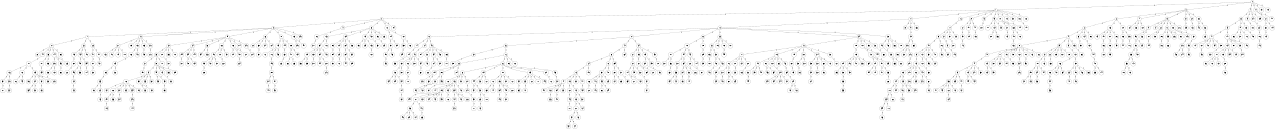 graph G {
size="8.5,11;"
ratio = "expand;"
fixedsize="true;"
overlap="scale;"
node[shape=circle,width=.12,hight=.12,fontsize=12]
edge[fontsize=12]

0[label=" 0" color=black, pos="2.2718036,2.6822698!"];
1[label=" 1" color=black, pos="2.5283564,2.6999197!"];
2[label=" 2" color=black, pos="1.6623918,0.87603356!"];
3[label=" 3" color=black, pos="0.74552029,1.5782897!"];
4[label=" 4" color=black, pos="2.6717406,1.7471236!"];
5[label=" 5" color=black, pos="0.3303845,0.39507479!"];
6[label=" 6" color=black, pos="2.1724962,1.934101!"];
7[label=" 7" color=black, pos="1.9674612,2.2741243!"];
8[label=" 8" color=black, pos="2.574435,0.033262902!"];
9[label=" 9" color=black, pos="0.87252326,2.4759931!"];
10[label=" 10" color=black, pos="1.3447744,1.7607948!"];
11[label=" 11" color=black, pos="1.2884072,2.5036139!"];
12[label=" 12" color=black, pos="2.0767795,0.33993192!"];
13[label=" 13" color=black, pos="1.3172838,0.30990258!"];
14[label=" 14" color=black, pos="0.13786131,1.4143412!"];
15[label=" 15" color=black, pos="2.291652,2.3445873!"];
16[label=" 16" color=black, pos="2.6448595,1.9688785!"];
17[label=" 17" color=black, pos="1.1110328,0.052297831!"];
18[label=" 18" color=black, pos="1.7968982,0.54610192!"];
19[label=" 19" color=black, pos="2.1521771,2.0454532!"];
20[label=" 20" color=black, pos="2.3004533,1.6361206!"];
21[label=" 21" color=black, pos="0.12039178,2.1075171!"];
22[label=" 22" color=black, pos="2.1900268,0.36357558!"];
23[label=" 23" color=black, pos="1.2103237,0.34776588!"];
24[label=" 24" color=black, pos="1.086013,0.37256596!"];
25[label=" 25" color=black, pos="0.76151595,0.65285304!"];
26[label=" 26" color=black, pos="0.23795638,0.64371955!"];
27[label=" 27" color=black, pos="1.2486708,2.6190901!"];
28[label=" 28" color=black, pos="2.0745578,2.1668612!"];
29[label=" 29" color=black, pos="1.201234,2.4532026!"];
30[label=" 30" color=black, pos="2.7962365,2.8729396!"];
31[label=" 31" color=black, pos="1.5249411,1.8617433!"];
32[label=" 32" color=black, pos="2.5373499,0.8079999!"];
33[label=" 33" color=black, pos="2.6591731,2.85728!"];
34[label=" 34" color=black, pos="1.6598079,0.28726293!"];
35[label=" 35" color=black, pos="0.19017222,1.4576028!"];
36[label=" 36" color=black, pos="1.1615637,2.4596795!"];
37[label=" 37" color=black, pos="2.8988424,2.7540585!"];
38[label=" 38" color=black, pos="2.7296604,2.701639!"];
39[label=" 39" color=black, pos="1.8477036,0.86555552!"];
40[label=" 40" color=black, pos="2.7976916,0.68391922!"];
41[label=" 41" color=black, pos="1.1344084,0.3539942!"];
42[label=" 42" color=black, pos="2.0421987,1.702695!"];
43[label=" 43" color=black, pos="2.5476101,1.4971009!"];
44[label=" 44" color=black, pos="0.78476186,1.0719716!"];
45[label=" 45" color=black, pos="0.86966263,1.3786831!"];
46[label=" 46" color=black, pos="0.45302816,1.8539245!"];
47[label=" 47" color=black, pos="2.6437044,2.6857851!"];
48[label=" 48" color=black, pos="0.39303539,2.8982608!"];
49[label=" 49" color=black, pos="2.9109035,2.32166!"];
50[label=" 50" color=black, pos="2.8935121,2.1854732!"];
51[label=" 51" color=black, pos="2.1846528,2.1502962!"];
52[label=" 52" color=black, pos="0.63935453,2.6530188!"];
53[label=" 53" color=black, pos="1.0482979,1.1083402!"];
54[label=" 54" color=black, pos="1.112024,0.80205775!"];
55[label=" 55" color=black, pos="2.6817446,2.1971245!"];
56[label=" 56" color=black, pos="1.8575472,1.6022237!"];
57[label=" 57" color=black, pos="2.3476403,2.721553!"];
58[label=" 58" color=black, pos="1.9482388,1.6822748!"];
59[label=" 59" color=black, pos="1.5896003,2.1023062!"];
60[label=" 60" color=black, pos="2.0548387,1.737972!"];
61[label=" 61" color=black, pos="2.7870269,2.6044626!"];
62[label=" 62" color=black, pos="0.80857675,1.6547793!"];
63[label=" 63" color=black, pos="0.89436328,2.5651013!"];
64[label=" 64" color=black, pos="0.94728917,0.52036127!"];
65[label=" 65" color=black, pos="1.0912089,2.536082!"];
66[label=" 66" color=black, pos="0.14894046,1.1723391!"];
67[label=" 67" color=black, pos="1.0509277,1.9674955!"];
68[label=" 68" color=black, pos="0.029970337,2.2089031!"];
69[label=" 69" color=black, pos="2.5517796,1.7160482!"];
70[label=" 70" color=black, pos="0.2198861,0.85067767!"];
71[label=" 71" color=black, pos="1.2227314,2.8661599!"];
72[label=" 72" color=black, pos="1.5831041,1.4649501!"];
73[label=" 73" color=black, pos="0.62843544,0.71376056!"];
74[label=" 74" color=black, pos="1.2193888,2.5159166!"];
75[label=" 75" color=black, pos="2.160745,2.3760829!"];
76[label=" 76" color=black, pos="0.18887956,1.0077126!"];
77[label=" 77" color=black, pos="2.3983517,0.10101546!"];
78[label=" 78" color=black, pos="0.094588349,0.73248717!"];
79[label=" 79" color=black, pos="0.36747214,0.48734031!"];
80[label=" 80" color=black, pos="1.9851682,0.62488918!"];
81[label=" 81" color=black, pos="0.95332243,0.39097954!"];
82[label=" 82" color=black, pos="1.2247494,0.44302771!"];
83[label=" 83" color=black, pos="1.3903083,2.5762098!"];
84[label=" 84" color=black, pos="2.4040966,0.31984695!"];
85[label=" 85" color=black, pos="2.3076832,1.4206861!"];
86[label=" 86" color=black, pos="0.37255554,2.7195913!"];
87[label=" 87" color=black, pos="1.7518203,0.6906039!"];
88[label=" 88" color=black, pos="0.15922201,0.35059219!"];
89[label=" 89" color=black, pos="0.65414282,0.28525566!"];
90[label=" 90" color=black, pos="1.6484679,2.2643867!"];
91[label=" 91" color=black, pos="0.54739402,2.6179639!"];
92[label=" 92" color=black, pos="2.4245189,1.753939!"];
93[label=" 93" color=black, pos="0.35867331,2.1344738!"];
94[label=" 94" color=black, pos="1.3277984,1.4712565!"];
95[label=" 95" color=black, pos="0.060996717,0.81660727!"];
96[label=" 96" color=black, pos="1.4773535,2.3327632!"];
97[label=" 97" color=black, pos="2.9087712,2.0103886!"];
98[label=" 98" color=black, pos="1.3463022,1.5960152!"];
99[label=" 99" color=black, pos="0.11537182,0.84518686!"];
100[label=" 100" color=black, pos="0.15179002,0.27209294!"];
101[label=" 101" color=black, pos="2.7737509,1.2416922!"];
102[label=" 102" color=black, pos="0.26063179,1.1811681!"];
103[label=" 103" color=black, pos="1.8748091,2.5418472!"];
104[label=" 104" color=black, pos="0.16497478,0.48365894!"];
105[label=" 105" color=black, pos="1.4926292,1.630985!"];
106[label=" 106" color=black, pos="1.7688228,1.7326276!"];
107[label=" 107" color=black, pos="2.4409793,2.4240854!"];
108[label=" 108" color=black, pos="2.1769403,0.10323268!"];
109[label=" 109" color=black, pos="0.10274506,1.0522406!"];
110[label=" 110" color=black, pos="2.0578735,2.6850053!"];
111[label=" 111" color=black, pos="0.23118397,2.2848453!"];
112[label=" 112" color=black, pos="0.10146297,1.4699047!"];
113[label=" 113" color=black, pos="0.26255174,2.4330236!"];
114[label=" 114" color=black, pos="1.3278899,0.91556922!"];
115[label=" 115" color=black, pos="1.7434657,1.3616386!"];
116[label=" 116" color=black, pos="0.035832985,2.8710972!"];
117[label=" 117" color=black, pos="2.8097961,2.5019549!"];
118[label=" 118" color=black, pos="1.1567464,0.80035234!"];
119[label=" 119" color=black, pos="2.4138128,2.7840891!"];
120[label=" 120" color=black, pos="1.8537018,2.109368!"];
121[label=" 121" color=black, pos="1.3548836,0.14762812!"];
122[label=" 122" color=black, pos="0.70804273,1.4516428!"];
123[label=" 123" color=black, pos="2.402852,0.37191434!"];
124[label=" 124" color=black, pos="0.27815269,0.57726299!"];
125[label=" 125" color=black, pos="1.1663493,2.9556185!"];
126[label=" 126" color=black, pos="0.2661781,1.7110261!"];
127[label=" 127" color=black, pos="1.8411685,0.19526668!"];
128[label=" 128" color=black, pos="0.74910915,1.8111238!"];
129[label=" 129" color=black, pos="1.8470262,2.7867663!"];
130[label=" 130" color=black, pos="2.0219493,0.0065772715!"];
131[label=" 131" color=black, pos="1.0516905,0.8634862!"];
132[label=" 132" color=black, pos="1.6215032,2.417792!"];
133[label=" 133" color=black, pos="1.5199671,2.1109482!"];
134[label=" 134" color=black, pos="2.1293814,1.4661361!"];
135[label=" 135" color=black, pos="2.3170897,1.6654202!"];
136[label=" 136" color=black, pos="0.96603737,2.1701916!"];
137[label=" 137" color=black, pos="2.435296,1.3681324!"];
138[label=" 138" color=black, pos="0.19536689,1.8820465!"];
139[label=" 139" color=black, pos="0.75320131,0.5769005!"];
140[label=" 140" color=black, pos="2.1862819,2.1625569!"];
141[label=" 141" color=black, pos="0.36810301,0.4923941!"];
142[label=" 142" color=black, pos="0.095479553,2.4680343!"];
143[label=" 143" color=black, pos="0.61993289,1.478768!"];
144[label=" 144" color=black, pos="0.60999842,0.39903379!"];
145[label=" 145" color=black, pos="0.60591744,2.5025396!"];
146[label=" 146" color=black, pos="1.1418759,2.0483417!"];
147[label=" 147" color=black, pos="1.1301188,2.2697817!"];
148[label=" 148" color=black, pos="1.6199347,0.022649682!"];
149[label=" 149" color=black, pos="2.7058438,2.4855221!"];
150[label=" 150" color=black, pos="1.4735739,0.21389257!"];
151[label=" 151" color=black, pos="2.0870108,0.67947709!"];
152[label=" 152" color=black, pos="1.3416202,1.7423036!"];
153[label=" 153" color=black, pos="0.84567711,0.74882198!"];
154[label=" 154" color=black, pos="1.6294293,1.8826302!"];
155[label=" 155" color=black, pos="2.4224058,2.0759489!"];
156[label=" 156" color=black, pos="1.5847505,0.030378209!"];
157[label=" 157" color=black, pos="2.6136424,0.091917677!"];
158[label=" 158" color=black, pos="2.4694566,1.1807232!"];
159[label=" 159" color=black, pos="1.9984709,1.2534766!"];
160[label=" 160" color=black, pos="1.9387112,2.2876287!"];
161[label=" 161" color=black, pos="0.24062337,1.7719413!"];
162[label=" 162" color=black, pos="1.8336143,2.6296009!"];
163[label=" 163" color=black, pos="1.8069835,0.29836071!"];
164[label=" 164" color=black, pos="2.8041484,2.6823283!"];
165[label=" 165" color=black, pos="1.8446392,1.5050072!"];
166[label=" 166" color=black, pos="2.0800563,1.8705633!"];
167[label=" 167" color=black, pos="0.54593061,2.4186182!"];
168[label=" 168" color=black, pos="0.11982001,2.26903!"];
169[label=" 169" color=black, pos="0.74269757,0.2304961!"];
170[label=" 170" color=black, pos="1.6955428,0.8323321!"];
171[label=" 171" color=black, pos="2.5656468,1.8942603!"];
172[label=" 172" color=black, pos="2.4594317,1.7875861!"];
173[label=" 173" color=black, pos="0.35083461,2.6181668!"];
174[label=" 174" color=black, pos="0.97832364,2.509418!"];
175[label=" 175" color=black, pos="0.61276989,0.0088960165!"];
176[label=" 176" color=black, pos="1.634283,0.093033287!"];
177[label=" 177" color=black, pos="1.3188973,0.95329249!"];
178[label=" 178" color=black, pos="0.18362639,0.51696643!"];
179[label=" 179" color=black, pos="2.9163174,0.11906851!"];
180[label=" 180" color=black, pos="0.9878153,0.67982004!"];
181[label=" 181" color=black, pos="2.1992479,2.7695408!"];
182[label=" 182" color=black, pos="2.7867169,0.70182582!"];
183[label=" 183" color=black, pos="0.20699485,2.1320767!"];
184[label=" 184" color=black, pos="1.9886479,0.21825843!"];
185[label=" 185" color=black, pos="1.5486393,2.3219854!"];
186[label=" 186" color=black, pos="2.9571755,2.4815389!"];
187[label=" 187" color=black, pos="1.2501785,2.249242!"];
188[label=" 188" color=black, pos="2.5072621,1.5766437!"];
189[label=" 189" color=black, pos="0.22704887,2.8840816!"];
190[label=" 190" color=black, pos="0.62514317,0.41325249!"];
191[label=" 191" color=black, pos="1.2966292,1.6734159!"];
192[label=" 192" color=black, pos="0.77043909,0.59282231!"];
193[label=" 193" color=black, pos="0.063225233,1.0513441!"];
194[label=" 194" color=black, pos="1.7537595,0.89389363!"];
195[label=" 195" color=black, pos="2.1334905,0.24193173!"];
196[label=" 196" color=black, pos="2.0721977,1.3472626!"];
197[label=" 197" color=black, pos="1.1647599,0.31301227!"];
198[label=" 198" color=black, pos="0.81725157,2.6220411!"];
199[label=" 199" color=black, pos="2.2715939,2.3991579!"];
200[label=" 200" color=black, pos="2.1871313,2.3611114!"];
201[label=" 201" color=black, pos="0.90678789,1.2707572!"];
202[label=" 202" color=black, pos="2.9453387,0.6644853!"];
203[label=" 203" color=black, pos="1.3077865,1.7195818!"];
204[label=" 204" color=black, pos="0.72499245,2.6792307!"];
205[label=" 205" color=black, pos="0.29818858,2.6796554!"];
206[label=" 206" color=black, pos="2.7185077,0.22932095!"];
207[label=" 207" color=black, pos="1.5971534,1.0321346!"];
208[label=" 208" color=black, pos="0.62045908,0.034641156!"];
209[label=" 209" color=black, pos="1.8057016,0.18779433!"];
210[label=" 210" color=black, pos="2.4700493,0.82986948!"];
211[label=" 211" color=black, pos="1.7586967,1.1578199!"];
212[label=" 212" color=black, pos="2.6162957,0.37344145!"];
213[label=" 213" color=black, pos="2.8292936,0.029924388!"];
214[label=" 214" color=black, pos="1.3547932,2.537903!"];
215[label=" 215" color=black, pos="0.8877242,0.73623129!"];
216[label=" 216" color=black, pos="2.9632837,2.0354302!"];
217[label=" 217" color=black, pos="1.0762708,2.5200257!"];
218[label=" 218" color=black, pos="1.0755042,0.32415585!"];
219[label=" 219" color=black, pos="0.8993464,1.31789!"];
220[label=" 220" color=black, pos="0.31902641,2.4301263!"];
221[label=" 221" color=black, pos="0.74442827,1.6961214!"];
222[label=" 222" color=black, pos="0.71929603,0.051168151!"];
223[label=" 223" color=black, pos="2.8040621,1.1152035!"];
224[label=" 224" color=black, pos="2.5582719,0.53633117!"];
225[label=" 225" color=black, pos="2.3738583,2.1808628!"];
226[label=" 226" color=black, pos="1.406252,0.28356342!"];
227[label=" 227" color=black, pos="2.9869945,0.82124045!"];
228[label=" 228" color=black, pos="0.29278488,0.4543409!"];
229[label=" 229" color=black, pos="0.71141745,0.13643466!"];
230[label=" 230" color=black, pos="2.3844867,1.0377337!"];
231[label=" 231" color=black, pos="2.9750023,1.9558946!"];
232[label=" 232" color=black, pos="2.303571,0.16781688!"];
233[label=" 233" color=black, pos="1.5485826,2.1267918!"];
234[label=" 234" color=black, pos="1.8536984,2.2604329!"];
235[label=" 235" color=black, pos="1.0118087,2.1467137!"];
236[label=" 236" color=black, pos="2.3330401,2.3418067!"];
237[label=" 237" color=black, pos="1.7515169,1.4751711!"];
238[label=" 238" color=black, pos="1.6658442,0.32455239!"];
239[label=" 239" color=black, pos="1.665842,0.17412055!"];
240[label=" 240" color=black, pos="2.7726727,0.64684224!"];
241[label=" 241" color=black, pos="1.6906171,1.2760899!"];
242[label=" 242" color=black, pos="2.1839893,2.3850084!"];
243[label=" 243" color=black, pos="1.6181962,1.5003916!"];
244[label=" 244" color=black, pos="0.13277669,1.9956939!"];
245[label=" 245" color=black, pos="1.3204396,0.020297208!"];
246[label=" 246" color=black, pos="1.9837698,2.6271302!"];
247[label=" 247" color=black, pos="0.62529657,0.61902473!"];
248[label=" 248" color=black, pos="2.1431882,1.7192246!"];
249[label=" 249" color=black, pos="2.039501,2.3781208!"];
250[label=" 250" color=black, pos="1.5318373,0.41928838!"];
251[label=" 251" color=black, pos="2.2948513,2.1012699!"];
252[label=" 252" color=black, pos="0.7618782,1.3119215!"];
253[label=" 253" color=black, pos="2.5678288,0.06860158!"];
254[label=" 254" color=black, pos="0.67706835,0.2012104!"];
255[label=" 255" color=black, pos="0.49698249,2.7003342!"];
256[label=" 256" color=black, pos="0.086102104,1.4739759!"];
257[label=" 257" color=black, pos="2.4148733,2.3490935!"];
258[label=" 258" color=black, pos="1.6152259,2.0967441!"];
259[label=" 259" color=black, pos="2.6880618,0.33770514!"];
260[label=" 260" color=black, pos="1.2949777,1.5322579!"];
261[label=" 261" color=black, pos="0.98184543,2.4144052!"];
262[label=" 262" color=black, pos="2.2965912,2.9612787!"];
263[label=" 263" color=black, pos="1.4358507,0.43374433!"];
264[label=" 264" color=black, pos="2.0811717,2.647556!"];
265[label=" 265" color=black, pos="2.759817,2.4427555!"];
266[label=" 266" color=black, pos="2.7650314,1.2851201!"];
267[label=" 267" color=black, pos="2.7375135,2.9030333!"];
268[label=" 268" color=black, pos="0.27245196,0.89529785!"];
269[label=" 269" color=black, pos="1.0361506,2.9132112!"];
270[label=" 270" color=black, pos="2.9253187,2.1263155!"];
271[label=" 271" color=black, pos="0.53610277,1.8831223!"];
272[label=" 272" color=black, pos="2.4677801,0.11331942!"];
273[label=" 273" color=black, pos="1.5273278,0.60264002!"];
274[label=" 274" color=black, pos="0.095574522,0.74545246!"];
275[label=" 275" color=black, pos="1.5105854,2.8655793!"];
276[label=" 276" color=black, pos="1.0837769,1.0373348!"];
277[label=" 277" color=black, pos="2.0705802,0.45266935!"];
278[label=" 278" color=black, pos="0.82503585,2.3570683!"];
279[label=" 279" color=black, pos="1.1390446,1.9784131!"];
280[label=" 280" color=black, pos="1.7708688,1.8344218!"];
281[label=" 281" color=black, pos="0.64780743,1.5905558!"];
282[label=" 282" color=black, pos="1.324822,1.57647!"];
283[label=" 283" color=black, pos="0.98449399,2.6184448!"];
284[label=" 284" color=black, pos="1.2029265,2.1881985!"];
285[label=" 285" color=black, pos="1.6063256,2.2694055!"];
286[label=" 286" color=black, pos="1.2198527,1.7925!"];
287[label=" 287" color=black, pos="0.86666434,1.965722!"];
288[label=" 288" color=black, pos="2.8626456,2.9357297!"];
289[label=" 289" color=black, pos="2.2372056,1.253835!"];
290[label=" 290" color=black, pos="1.8622936,0.39743498!"];
291[label=" 291" color=black, pos="0.27235429,2.9150586!"];
292[label=" 292" color=black, pos="1.6716594,1.7487874!"];
293[label=" 293" color=black, pos="1.7441249,1.7093464!"];
294[label=" 294" color=black, pos="0.64466675,0.32287489!"];
295[label=" 295" color=black, pos="1.2727595,1.1488642!"];
296[label=" 296" color=black, pos="2.0887407,2.6458582!"];
297[label=" 297" color=black, pos="1.6108793,2.8879739!"];
298[label=" 298" color=black, pos="2.7299982,2.3199606!"];
299[label=" 299" color=black, pos="1.3012886,2.4776332!"];
300[label=" 300" color=black, pos="1.3382763,2.250933!"];
301[label=" 301" color=black, pos="2.2446135,2.0463787!"];
302[label=" 302" color=black, pos="2.4621258,1.4006114!"];
303[label=" 303" color=black, pos="2.6578505,1.8702904!"];
304[label=" 304" color=black, pos="0.63406952,1.0725375!"];
305[label=" 305" color=black, pos="2.4158417,2.7181218!"];
306[label=" 306" color=black, pos="2.2459203,2.1481923!"];
307[label=" 307" color=black, pos="2.2731016,2.520157!"];
308[label=" 308" color=black, pos="1.8522461,1.6937791!"];
309[label=" 309" color=black, pos="2.7313693,2.98614!"];
310[label=" 310" color=black, pos="1.1094115,2.9283803!"];
311[label=" 311" color=black, pos="1.936227,0.51385324!"];
312[label=" 312" color=black, pos="0.31481934,2.8152453!"];
313[label=" 313" color=black, pos="2.5469022,0.87650097!"];
314[label=" 314" color=black, pos="0.57144962,1.3400314!"];
315[label=" 315" color=black, pos="0.65051882,2.4559292!"];
316[label=" 316" color=black, pos="0.63127833,1.5996246!"];
317[label=" 317" color=black, pos="2.8898661,2.5561427!"];
318[label=" 318" color=black, pos="1.972516,2.7665395!"];
319[label=" 319" color=black, pos="0.28319379,0.47903946!"];
320[label=" 320" color=black, pos="2.8667835,2.3286742!"];
321[label=" 321" color=black, pos="0.82765198,1.2065083!"];
322[label=" 322" color=black, pos="0.22986847,0.24365286!"];
323[label=" 323" color=black, pos="2.4067281,1.3831522!"];
324[label=" 324" color=black, pos="1.8492903,0.40065408!"];
325[label=" 325" color=black, pos="2.5685414,2.7384338!"];
326[label=" 326" color=black, pos="2.4413198,2.4498004!"];
327[label=" 327" color=black, pos="2.7853661,0.32252673!"];
328[label=" 328" color=black, pos="1.2231246,2.0658354!"];
329[label=" 329" color=black, pos="0.85637611,2.4498782!"];
330[label=" 330" color=black, pos="0.81888342,0.96663187!"];
331[label=" 331" color=black, pos="1.3931131,1.263618!"];
332[label=" 332" color=black, pos="1.332561,1.9815597!"];
333[label=" 333" color=black, pos="0.62106884,2.4421598!"];
334[label=" 334" color=black, pos="1.2249668,0.78690225!"];
335[label=" 335" color=black, pos="0.82080001,2.6624826!"];
336[label=" 336" color=black, pos="1.7606299,0.094701246!"];
337[label=" 337" color=black, pos="1.0006617,1.7032506!"];
338[label=" 338" color=black, pos="0.23811052,0.045156687!"];
339[label=" 339" color=black, pos="1.0196666,0.87362696!"];
340[label=" 340" color=black, pos="1.9730467,0.25332997!"];
341[label=" 341" color=black, pos="2.5751801,0.65650423!"];
342[label=" 342" color=black, pos="1.58745,1.8104799!"];
343[label=" 343" color=black, pos="2.5528355,0.45217464!"];
344[label=" 344" color=black, pos="2.2012805,2.9304714!"];
345[label=" 345" color=black, pos="1.0914553,2.0214874!"];
346[label=" 346" color=black, pos="0.30360452,2.9607895!"];
347[label=" 347" color=black, pos="2.3754188,0.67549867!"];
348[label=" 348" color=black, pos="0.68960305,1.9425811!"];
349[label=" 349" color=black, pos="0.62431843,2.0649301!"];
350[label=" 350" color=black, pos="0.042491801,1.6200184!"];
351[label=" 351" color=black, pos="0.34837253,2.9087927!"];
352[label=" 352" color=black, pos="0.61906894,1.7515953!"];
353[label=" 353" color=black, pos="2.4729861,1.0400901!"];
354[label=" 354" color=black, pos="2.8397268,0.099861737!"];
355[label=" 355" color=black, pos="2.835296,0.56361103!"];
356[label=" 356" color=black, pos="1.704189,1.7896822!"];
357[label=" 357" color=black, pos="1.1052774,1.5402759!"];
358[label=" 358" color=black, pos="2.7300224,0.7430965!"];
359[label=" 359" color=black, pos="2.2324874,2.628048!"];
360[label=" 360" color=black, pos="2.4911532,2.5620806!"];
361[label=" 361" color=black, pos="0.15272598,0.74072996!"];
362[label=" 362" color=black, pos="0.60305032,1.2075983!"];
363[label=" 363" color=black, pos="1.6159521,1.9632454!"];
364[label=" 364" color=black, pos="0.27740143,2.6486486!"];
365[label=" 365" color=black, pos="1.6075401,2.5304481!"];
366[label=" 366" color=black, pos="1.3492188,0.4159574!"];
367[label=" 367" color=black, pos="1.9254338,1.4332625!"];
368[label=" 368" color=black, pos="1.4236487,0.38072631!"];
369[label=" 369" color=black, pos="0.59751379,2.5688274!"];
370[label=" 370" color=black, pos="2.962048,2.6389105!"];
371[label=" 371" color=black, pos="2.547635,1.8981412!"];
372[label=" 372" color=black, pos="1.3550836,0.20771531!"];
373[label=" 373" color=black, pos="2.7357143,1.3001861!"];
374[label=" 374" color=black, pos="1.011708,1.6666393!"];
375[label=" 375" color=black, pos="2.7601489,0.35372874!"];
376[label=" 376" color=black, pos="1.0952449,1.7601722!"];
377[label=" 377" color=black, pos="0.85591131,0.89332279!"];
378[label=" 378" color=black, pos="2.1054254,2.3959593!"];
379[label=" 379" color=black, pos="0.13438914,0.47809684!"];
380[label=" 380" color=black, pos="0.84089036,2.4520963!"];
381[label=" 381" color=black, pos="0.42397557,1.6615378!"];
382[label=" 382" color=black, pos="2.4684259,2.3728253!"];
383[label=" 383" color=black, pos="0.428079,2.4123723!"];
384[label=" 384" color=black, pos="1.4610091,2.2160826!"];
385[label=" 385" color=black, pos="0.50154418,0.1348797!"];
386[label=" 386" color=black, pos="1.6416386,1.2600299!"];
387[label=" 387" color=black, pos="2.8249396,1.2655005!"];
388[label=" 388" color=black, pos="2.4239389,1.2424346!"];
389[label=" 389" color=black, pos="1.4698791,2.2835981!"];
390[label=" 390" color=black, pos="1.2321496,2.1668797!"];
391[label=" 391" color=black, pos="1.3829775,2.1835525!"];
392[label=" 392" color=black, pos="1.7517965,0.16090703!"];
393[label=" 393" color=black, pos="0.50904046,1.8603103!"];
394[label=" 394" color=black, pos="1.8266258,1.9267068!"];
395[label=" 395" color=black, pos="0.85846698,0.31739527!"];
396[label=" 396" color=black, pos="1.9098041,0.13032043!"];
397[label=" 397" color=black, pos="0.46380235,1.3179882!"];
398[label=" 398" color=black, pos="2.0703419,0.3561806!"];
399[label=" 399" color=black, pos="0.064119898,2.297306!"];
400[label=" 400" color=black, pos="0.93936821,0.069257123!"];
401[label=" 401" color=black, pos="0.75399976,2.5990878!"];
402[label=" 402" color=black, pos="2.0499076,0.23219087!"];
403[label=" 403" color=black, pos="1.7180019,0.19078047!"];
404[label=" 404" color=black, pos="1.109416,0.0074891248!"];
405[label=" 405" color=black, pos="2.7350194,1.2691704!"];
406[label=" 406" color=black, pos="0.8103452,0.25868073!"];
407[label=" 407" color=black, pos="0.16508408,1.6903815!"];
408[label=" 408" color=black, pos="0.014199744,1.552861!"];
409[label=" 409" color=black, pos="1.689206,1.348825!"];
410[label=" 410" color=black, pos="0.67774331,1.6474881!"];
411[label=" 411" color=black, pos="1.130602,0.023551126!"];
412[label=" 412" color=black, pos="0.15936952,1.8132365!"];
413[label=" 413" color=black, pos="1.3565176,2.6997503!"];
414[label=" 414" color=black, pos="0.70775777,0.041327852!"];
415[label=" 415" color=black, pos="1.5144177,2.9772941!"];
416[label=" 416" color=black, pos="2.491348,2.2968169!"];
417[label=" 417" color=black, pos="0.68210382,2.9196676!"];
418[label=" 418" color=black, pos="0.22665786,0.75559231!"];
419[label=" 419" color=black, pos="2.4054244,2.597278!"];
420[label=" 420" color=black, pos="2.8101837,0.45918283!"];
421[label=" 421" color=black, pos="1.4929212,2.333564!"];
422[label=" 422" color=black, pos="2.1173641,1.0735208!"];
423[label=" 423" color=black, pos="1.1066012,1.1603992!"];
424[label=" 424" color=black, pos="0.58097009,1.7785033!"];
425[label=" 425" color=black, pos="1.1028581,2.622921!"];
426[label=" 426" color=black, pos="1.2653266,2.6867759!"];
427[label=" 427" color=black, pos="1.1576568,1.2355449!"];
428[label=" 428" color=black, pos="1.6945683,1.1345417!"];
429[label=" 429" color=black, pos="1.8536609,2.3881685!"];
430[label=" 430" color=black, pos="1.8429976,2.6028067!"];
431[label=" 431" color=black, pos="2.5125043,0.54754801!"];
432[label=" 432" color=black, pos="2.2204221,1.3565483!"];
433[label=" 433" color=black, pos="2.0242222,0.65279624!"];
434[label=" 434" color=black, pos="1.3579827,0.96029983!"];
435[label=" 435" color=black, pos="0.62362598,0.48347989!"];
436[label=" 436" color=black, pos="1.8905725,2.5056837!"];
437[label=" 437" color=black, pos="1.0861273,1.7152583!"];
438[label=" 438" color=black, pos="1.3555415,0.87872363!"];
439[label=" 439" color=black, pos="0.081270946,2.9615202!"];
440[label=" 440" color=black, pos="1.7523229,0.62497329!"];
441[label=" 441" color=black, pos="2.2975378,0.066093861!"];
442[label=" 442" color=black, pos="2.6173417,0.1711599!"];
443[label=" 443" color=black, pos="1.2222384,1.5591619!"];
444[label=" 444" color=black, pos="2.2726614,1.8570443!"];
445[label=" 445" color=black, pos="0.95869777,2.2879136!"];
446[label=" 446" color=black, pos="2.8903677,0.18228507!"];
447[label=" 447" color=black, pos="0.59290882,2.2733317!"];
448[label=" 448" color=black, pos="0.46187374,2.1217768!"];
449[label=" 449" color=black, pos="2.1760745,0.41493202!"];
450[label=" 450" color=black, pos="0.21426434,0.034383763!"];
451[label=" 451" color=black, pos="1.2407317,0.54931375!"];
452[label=" 452" color=black, pos="0.65839122,2.8721818!"];
453[label=" 453" color=black, pos="0.97866073,0.93132825!"];
454[label=" 454" color=black, pos="0.32673253,2.840667!"];
455[label=" 455" color=black, pos="2.2574186,1.2648731!"];
456[label=" 456" color=black, pos="0.012303589,1.4787039!"];
457[label=" 457" color=black, pos="0.57452053,0.98179419!"];
458[label=" 458" color=black, pos="1.4797278,0.22528766!"];
459[label=" 459" color=black, pos="0.60972359,1.2338526!"];
460[label=" 460" color=black, pos="2.1809595,2.8852038!"];
461[label=" 461" color=black, pos="2.2661298,2.0286486!"];
462[label=" 462" color=black, pos="1.9301454,1.5125037!"];
463[label=" 463" color=black, pos="0.98331424,1.9068562!"];
464[label=" 464" color=black, pos="0.16402663,1.1839959!"];
465[label=" 465" color=black, pos="2.279196,2.527332!"];
466[label=" 466" color=black, pos="1.181968,0.47938335!"];
467[label=" 467" color=black, pos="2.5272211,0.059806427!"];
468[label=" 468" color=black, pos="2.8192704,2.8678008!"];
469[label=" 469" color=black, pos="0.76154225,0.67826251!"];
470[label=" 470" color=black, pos="2.765765,1.8792515!"];
471[label=" 471" color=black, pos="0.96814293,2.744697!"];
472[label=" 472" color=black, pos="0.1716679,2.8707167!"];
473[label=" 473" color=black, pos="0.094483014,1.2097877!"];
474[label=" 474" color=black, pos="2.1506684,1.0681427!"];
475[label=" 475" color=black, pos="1.4024071,2.3860701!"];
476[label=" 476" color=black, pos="0.072959313,0.30707766!"];
477[label=" 477" color=black, pos="0.1503203,0.52618917!"];
478[label=" 478" color=black, pos="2.1761063,1.6651645!"];
479[label=" 479" color=black, pos="0.19154849,1.2764188!"];
480[label=" 480" color=black, pos="1.3385545,2.8140803!"];
481[label=" 481" color=black, pos="0.54518431,1.7094885!"];
482[label=" 482" color=black, pos="2.7130391,0.3737423!"];
483[label=" 483" color=black, pos="0.90558032,1.3371237!"];
484[label=" 484" color=black, pos="1.0136833,2.8130412!"];
485[label=" 485" color=black, pos="2.6295415,0.080088895!"];
486[label=" 486" color=black, pos="0.74467107,1.9498971!"];
487[label=" 487" color=black, pos="2.1551149,0.29943596!"];
488[label=" 488" color=black, pos="1.3734515,1.9267069!"];
489[label=" 489" color=black, pos="0.13738432,1.6144886!"];
490[label=" 490" color=black, pos="1.4138267,1.9658697!"];
491[label=" 491" color=black, pos="2.7480433,0.29794664!"];
492[label=" 492" color=black, pos="0.94719465,1.9257302!"];
493[label=" 493" color=black, pos="0.4502182,2.382384!"];
494[label=" 494" color=black, pos="1.7510725,2.1311088!"];
495[label=" 495" color=black, pos="2.5585971,0.39985688!"];
496[label=" 496" color=black, pos="0.54406108,2.8506844!"];
497[label=" 497" color=black, pos="1.9627593,1.5318689!"];
498[label=" 498" color=black, pos="1.4534039,0.69599297!"];
499[label=" 499" color=black, pos="2.8007318,2.9631738!"];
500[label=" 500" color=black, pos="0.10492744,0.32466263!"];
501[label=" 501" color=black, pos="1.8947231,2.7500349!"];
502[label=" 502" color=black, pos="2.0393277,1.5519831!"];
503[label=" 503" color=black, pos="2.3116886,0.52997339!"];
504[label=" 504" color=black, pos="1.2784037,1.537195!"];
505[label=" 505" color=black, pos="0.84583079,1.617749!"];
506[label=" 506" color=black, pos="2.5668024,0.50068181!"];
507[label=" 507" color=black, pos="0.30768157,0.11546073!"];
508[label=" 508" color=black, pos="2.3527595,0.96775465!"];
509[label=" 509" color=black, pos="1.14717,0.89327823!"];
510[label=" 510" color=black, pos="0.59893331,1.7844225!"];
511[label=" 511" color=black, pos="2.3971012,1.7663715!"];
512[label=" 512" color=black, pos="1.6950537,1.916668!"];
513[label=" 513" color=black, pos="0.37263043,0.84011918!"];
514[label=" 514" color=black, pos="1.8481589,0.30696709!"];
515[label=" 515" color=black, pos="2.8046566,1.5684495!"];
516[label=" 516" color=black, pos="2.8625512,1.4048987!"];
517[label=" 517" color=black, pos="2.2539937,0.19621888!"];
518[label=" 518" color=black, pos="0.74343822,2.7635489!"];
519[label=" 519" color=black, pos="2.2950373,1.8160444!"];
520[label=" 520" color=black, pos="1.8334869,1.5309756!"];
521[label=" 521" color=black, pos="0.2671293,1.1455501!"];
522[label=" 522" color=black, pos="1.7118957,1.2711287!"];
523[label=" 523" color=black, pos="2.874945,2.6739684!"];
524[label=" 524" color=black, pos="1.3757823,0.74721738!"];
525[label=" 525" color=black, pos="2.3770441,2.482703!"];
526[label=" 526" color=black, pos="1.9240777,2.2610217!"];
527[label=" 527" color=black, pos="2.7761722,0.20920608!"];
528[label=" 528" color=black, pos="1.8097785,2.8157764!"];
529[label=" 529" color=black, pos="0.11127643,0.19219595!"];
530[label=" 530" color=black, pos="1.4138437,0.33972447!"];
531[label=" 531" color=black, pos="2.3029028,0.026285008!"];
532[label=" 532" color=black, pos="2.09256,2.3084611!"];
533[label=" 533" color=black, pos="0.71693865,1.5900863!"];
534[label=" 534" color=black, pos="2.0374159,1.8601313!"];
535[label=" 535" color=black, pos="2.9281741,0.42324709!"];
536[label=" 536" color=black, pos="1.8095191,2.8148603!"];
537[label=" 537" color=black, pos="0.20034995,2.7439677!"];
538[label=" 538" color=black, pos="1.4703809,0.90298246!"];
539[label=" 539" color=black, pos="0.097385009,1.4519688!"];
540[label=" 540" color=black, pos="1.7027699,1.659549!"];
541[label=" 541" color=black, pos="2.5515939,2.0607248!"];
542[label=" 542" color=black, pos="0.10074339,2.4025978!"];
543[label=" 543" color=black, pos="0.99019357,0.76687012!"];
544[label=" 544" color=black, pos="0.064868321,2.7205081!"];
545[label=" 545" color=black, pos="1.5887868,0.87941195!"];
546[label=" 546" color=black, pos="1.548168,0.83245142!"];
547[label=" 547" color=black, pos="1.7116619,1.835498!"];
548[label=" 548" color=black, pos="0.044850089,2.8341403!"];
549[label=" 549" color=black, pos="2.7446823,2.1854537!"];
550[label=" 550" color=black, pos="1.8157212,0.87434324!"];
551[label=" 551" color=black, pos="1.4138964,2.6056275!"];
552[label=" 552" color=black, pos="2.2229438,0.74398299!"];
553[label=" 553" color=black, pos="0.79061143,1.8708983!"];
554[label=" 554" color=black, pos="2.4057893,1.9843324!"];
555[label=" 555" color=black, pos="1.9877699,1.531883!"];
556[label=" 556" color=black, pos="0.31487731,2.629064!"];
557[label=" 557" color=black, pos="1.2608883,2.9049854!"];
558[label=" 558" color=black, pos="0.40256928,0.88252438!"];
559[label=" 559" color=black, pos="2.420542,2.2952304!"];
560[label=" 560" color=black, pos="0.81428746,0.4552164!"];
561[label=" 561" color=black, pos="2.6626083,2.9436783!"];
562[label=" 562" color=black, pos="1.0294644,1.1858489!"];
563[label=" 563" color=black, pos="2.747841,0.049854397!"];
564[label=" 564" color=black, pos="0.083755106,1.1222779!"];
565[label=" 565" color=black, pos="2.4934362,0.42125297!"];
566[label=" 566" color=black, pos="0.80659188,1.7124711!"];
567[label=" 567" color=black, pos="0.7919292,2.8706197!"];
568[label=" 568" color=black, pos="2.0469149,2.2111155!"];
569[label=" 569" color=black, pos="0.65195076,0.77792093!"];
570[label=" 570" color=black, pos="1.0828045,0.69864955!"];
571[label=" 571" color=black, pos="1.6815017,2.8933638!"];
572[label=" 572" color=black, pos="2.4274224,2.1099002!"];
573[label=" 573" color=black, pos="1.042905,1.816864!"];
574[label=" 574" color=black, pos="2.8349306,2.0766307!"];
575[label=" 575" color=black, pos="1.5370366,1.2330764!"];
576[label=" 576" color=black, pos="2.2730864,2.2934748!"];
577[label=" 577" color=black, pos="0.5989858,0.60645235!"];
578[label=" 578" color=black, pos="0.035165563,0.51243575!"];
579[label=" 579" color=black, pos="0.053605849,1.4819241!"];
580[label=" 580" color=black, pos="1.4214412,1.4018867!"];
581[label=" 581" color=black, pos="2.1229776,2.313843!"];
582[label=" 582" color=black, pos="1.7480858,0.5847679!"];
583[label=" 583" color=black, pos="1.337724,1.869074!"];
584[label=" 584" color=black, pos="0.2620363,1.5358476!"];
585[label=" 585" color=black, pos="2.2339445,2.5428124!"];
586[label=" 586" color=black, pos="2.4474019,1.9857773!"];
587[label=" 587" color=black, pos="1.4610476,2.9820359!"];
588[label=" 588" color=black, pos="2.0595258,1.3468349!"];
589[label=" 589" color=black, pos="1.6026734,2.1404115!"];
590[label=" 590" color=black, pos="0.051151595,0.63588158!"];
591[label=" 591" color=black, pos="1.5430237,0.99968606!"];
592[label=" 592" color=black, pos="0.6675043,1.6660821!"];
593[label=" 593" color=black, pos="0.67783363,0.17055883!"];
594[label=" 594" color=black, pos="1.2641426,2.6262432!"];
595[label=" 595" color=black, pos="0.6240376,0.60767906!"];
596[label=" 596" color=black, pos="0.99220178,2.8660667!"];
597[label=" 597" color=black, pos="0.61519191,0.9456343!"];
598[label=" 598" color=black, pos="1.7316576,0.055219131!"];
599[label=" 599" color=black, pos="1.0864714,1.0797414!"];
600[label=" 600" color=black, pos="1.5904389,2.6554245!"];
601[label=" 601" color=black, pos="1.954718,2.393508!"];
602[label=" 602" color=black, pos="0.9823195,0.94405088!"];
603[label=" 603" color=black, pos="1.6280303,0.28992048!"];
604[label=" 604" color=black, pos="0.50624393,0.2151072!"];
605[label=" 605" color=black, pos="0.16246545,0.78777935!"];
606[label=" 606" color=black, pos="1.7422574,2.1688044!"];
607[label=" 607" color=black, pos="0.89790367,2.5827045!"];
608[label=" 608" color=black, pos="0.99436926,1.756615!"];
609[label=" 609" color=black, pos="2.0641124,1.1679479!"];
610[label=" 610" color=black, pos="1.1698742,2.652789!"];
611[label=" 611" color=black, pos="0.66372867,0.41813651!"];
612[label=" 612" color=black, pos="2.0986967,2.2914084!"];
613[label=" 613" color=black, pos="1.7939852,2.1552852!"];
614[label=" 614" color=black, pos="2.9221863,0.36497139!"];
615[label=" 615" color=black, pos="2.5726354,1.3084325!"];
616[label=" 616" color=black, pos="0.18580495,0.51609189!"];
617[label=" 617" color=black, pos="0.21517048,2.2963492!"];
618[label=" 618" color=black, pos="0.79603848,2.1829491!"];
619[label=" 619" color=black, pos="0.89184758,2.6297398!"];
620[label=" 620" color=black, pos="0.23432929,1.2517063!"];
621[label=" 621" color=black, pos="0.00033601094,0.56455709!"];
622[label=" 622" color=black, pos="0.73108111,2.7426122!"];
623[label=" 623" color=black, pos="0.8772044,2.8707211!"];
624[label=" 624" color=black, pos="2.1160922,2.3129267!"];
625[label=" 625" color=black, pos="1.0708528,2.7163073!"];
626[label=" 626" color=black, pos="1.558414,1.3266584!"];
627[label=" 627" color=black, pos="2.500342,0.44080582!"];
628[label=" 628" color=black, pos="1.8775464,1.7629858!"];
629[label=" 629" color=black, pos="2.0995037,1.8004047!"];
630[label=" 630" color=black, pos="1.2570714,2.1343013!"];
631[label=" 631" color=black, pos="2.5940617,1.1972851!"];
632[label=" 632" color=black, pos="1.3918354,2.0414166!"];
633[label=" 633" color=black, pos="0.11948766,2.3295794!"];
634[label=" 634" color=black, pos="2.6569803,0.12816326!"];
635[label=" 635" color=black, pos="2.612636,1.8919936!"];
636[label=" 636" color=black, pos="2.2614812,0.3680648!"];
637[label=" 637" color=black, pos="0.98252222,0.19156966!"];
638[label=" 638" color=black, pos="0.71148642,1.3738693!"];
639[label=" 639" color=black, pos="1.3308933,2.015702!"];
640[label=" 640" color=black, pos="0.081366228,0.18541695!"];
641[label=" 641" color=black, pos="2.8148425,1.8787556!"];
642[label=" 642" color=black, pos="1.1712343,1.6291452!"];
643[label=" 643" color=black, pos="2.5758879,2.2740527!"];
644[label=" 644" color=black, pos="1.1761181,1.198354!"];
645[label=" 645" color=black, pos="0.81058697,2.3982339!"];
646[label=" 646" color=black, pos="2.7157946,2.8276215!"];
647[label=" 647" color=black, pos="1.3432577,2.7694167!"];
648[label=" 648" color=black, pos="0.90044202,0.62547777!"];
649[label=" 649" color=black, pos="0.46983006,2.1871074!"];
650[label=" 650" color=black, pos="0.51115214,0.42493461!"];
651[label=" 651" color=black, pos="0.33739127,2.9244092!"];
652[label=" 652" color=black, pos="2.3411048,2.6721497!"];
653[label=" 653" color=black, pos="0.51268689,1.6737652!"];
654[label=" 654" color=black, pos="0.84248678,2.2751695!"];
655[label=" 655" color=black, pos="2.3447101,2.6103683!"];
656[label=" 656" color=black, pos="1.9994198,1.9604366!"];
657[label=" 657" color=black, pos="2.7400794,1.1103142!"];
658[label=" 658" color=black, pos="1.9637965,0.33827159!"];
659[label=" 659" color=black, pos="2.2342361,1.8146972!"];
660[label=" 660" color=black, pos="0.38544397,1.7270327!"];
661[label=" 661" color=black, pos="0.55723043,1.1266124!"];
662[label=" 662" color=black, pos="1.9021845,1.5854616!"];
663[label=" 663" color=black, pos="2.446368,1.4920467!"];
664[label=" 664" color=black, pos="0.43167603,0.91503769!"];
665[label=" 665" color=black, pos="0.60002732,2.422987!"];
666[label=" 666" color=black, pos="0.56060072,0.86501168!"];
667[label=" 667" color=black, pos="2.0239393,2.3701778!"];
668[label=" 668" color=black, pos="1.1665557,1.3075142!"];
669[label=" 669" color=black, pos="1.4980083,0.12350335!"];
670[label=" 670" color=black, pos="1.8359083,1.6470874!"];
671[label=" 671" color=black, pos="2.9047949,0.72806413!"];
672[label=" 672" color=black, pos="0.59161736,2.5082264!"];
673[label=" 673" color=black, pos="2.6684537,2.7554686!"];
674[label=" 674" color=black, pos="1.692472,0.023891295!"];
675[label=" 675" color=black, pos="0.30018909,2.1257946!"];
676[label=" 676" color=black, pos="1.4912795,0.19053095!"];
677[label=" 677" color=black, pos="2.8674353,0.38948066!"];
678[label=" 678" color=black, pos="1.0229993,0.98562!"];
679[label=" 679" color=black, pos="2.1757021,0.26426519!"];
680[label=" 680" color=black, pos="1.3567859,2.9589641!"];
681[label=" 681" color=black, pos="2.703705,2.2542941!"];
682[label=" 682" color=black, pos="2.3349129,0.11258826!"];
683[label=" 683" color=black, pos="1.6722545,1.1018468!"];
684[label=" 684" color=black, pos="2.6716917,1.1528219!"];
685[label=" 685" color=black, pos="2.6064121,0.24247066!"];
686[label=" 686" color=black, pos="2.5788706,1.5572056!"];
687[label=" 687" color=black, pos="2.9417748,2.5218921!"];
688[label=" 688" color=black, pos="1.5939624,1.3238004!"];
689[label=" 689" color=black, pos="0.19528894,0.69384431!"];
690[label=" 690" color=black, pos="2.8562799,2.1653039!"];
691[label=" 691" color=black, pos="2.0448154,1.6920684!"];
692[label=" 692" color=black, pos="0.55952849,1.2556341!"];
693[label=" 693" color=black, pos="0.38719276,1.7953519!"];
694[label=" 694" color=black, pos="1.7261954,1.720636!"];
695[label=" 695" color=black, pos="1.1740283,0.9665309!"];
696[label=" 696" color=black, pos="0.72338433,1.0656581!"];
697[label=" 697" color=black, pos="1.8684258,0.44887514!"];
698[label=" 698" color=black, pos="1.565935,2.25324!"];
699[label=" 699" color=black, pos="0.88132972,0.32725751!"];
700[label=" 700" color=black, pos="2.7901986,0.60679879!"];
701[label=" 701" color=black, pos="1.0809964,2.1434547!"];
702[label=" 702" color=black, pos="0.75470828,0.47516193!"];
703[label=" 703" color=black, pos="0.10661876,2.6967273!"];
704[label=" 704" color=black, pos="2.7320241,1.7486764!"];
705[label=" 705" color=black, pos="1.5218878,0.32515553!"];
706[label=" 706" color=black, pos="2.8117305,2.6985732!"];
707[label=" 707" color=black, pos="2.5237039,0.13391846!"];
708[label=" 708" color=black, pos="2.6087223,2.4912939!"];
709[label=" 709" color=black, pos="0.14286798,0.49691038!"];
710[label=" 710" color=black, pos="1.4988393,1.8263129!"];
711[label=" 711" color=black, pos="1.4137651,0.43546116!"];
712[label=" 712" color=black, pos="0.28542561,2.7462391!"];
713[label=" 713" color=black, pos="1.381689,2.8951362!"];
714[label=" 714" color=black, pos="0.64979019,2.8864798!"];
715[label=" 715" color=black, pos="0.61953999,2.4873967!"];
716[label=" 716" color=black, pos="0.7611155,0.91798088!"];
717[label=" 717" color=black, pos="0.61343924,1.8015598!"];
718[label=" 718" color=black, pos="0.38696357,2.7177366!"];
719[label=" 719" color=black, pos="1.1509128,1.946518!"];
720[label=" 720" color=black, pos="2.3373353,0.24365186!"];
721[label=" 721" color=black, pos="2.7641517,2.9124439!"];
722[label=" 722" color=black, pos="2.7324973,0.58743603!"];
723[label=" 723" color=black, pos="1.8193219,2.5802996!"];
724[label=" 724" color=black, pos="2.0535233,2.4844209!"];
725[label=" 725" color=black, pos="2.9131717,0.77924111!"];
726[label=" 726" color=black, pos="1.9138533,0.100864!"];
727[label=" 727" color=black, pos="0.6501755,1.5011046!"];
728[label=" 728" color=black, pos="1.740139,1.7065351!"];
729[label=" 729" color=black, pos="2.8835445,1.9182326!"];
730[label=" 730" color=black, pos="2.4179027,2.9680791!"];
731[label=" 731" color=black, pos="1.5805014,0.81766214!"];
732[label=" 732" color=black, pos="2.0466592,1.3009873!"];
733[label=" 733" color=black, pos="2.5880638,2.2599662!"];
734[label=" 734" color=black, pos="2.5772061,0.56668323!"];
735[label=" 735" color=black, pos="2.4082121,0.21489242!"];
736[label=" 736" color=black, pos="1.8125443,2.6526419!"];
737[label=" 737" color=black, pos="2.5404066,1.3121306!"];
738[label=" 738" color=black, pos="0.076543215,0.19553403!"];
739[label=" 739" color=black, pos="1.8285884,0.29106933!"];
740[label=" 740" color=black, pos="2.3152792,2.8350785!"];
741[label=" 741" color=black, pos="0.672285,2.4052601!"];
742[label=" 742" color=black, pos="2.4558748,0.47687273!"];
743[label=" 743" color=black, pos="2.0397311,0.012438099!"];
744[label=" 744" color=black, pos="0.61319272,1.5483642!"];
745[label=" 745" color=black, pos="1.2359545,0.11190868!"];
746[label=" 746" color=black, pos="0.14070442,0.96954235!"];
747[label=" 747" color=black, pos="2.3206389,2.8445404!"];
748[label=" 748" color=black, pos="0.85266828,0.53926113!"];
749[label=" 749" color=black, pos="2.7746636,1.7744444!"];
750[label=" 750" color=black, pos="0.91646452,2.0946254!"];
751[label=" 751" color=black, pos="1.9430823,1.8084711!"];
752[label=" 752" color=black, pos="1.7721434,2.7098743!"];
753[label=" 753" color=black, pos="1.2173299,2.3205957!"];
754[label=" 754" color=black, pos="0.12922574,0.32732719!"];
755[label=" 755" color=black, pos="0.55074972,2.0857828!"];
756[label=" 756" color=black, pos="1.8514865,2.9283713!"];
757[label=" 757" color=black, pos="0.5695651,2.8566885!"];
758[label=" 758" color=black, pos="0.95413282,0.44222528!"];
759[label=" 759" color=black, pos="0.058377323,0.45349012!"];
760[label=" 760" color=black, pos="1.6075316,1.8386187!"];
761[label=" 761" color=black, pos="0.9851475,2.1828959!"];
762[label=" 762" color=black, pos="1.4493525,1.5642379!"];
763[label=" 763" color=black, pos="0.6820907,0.40352021!"];
764[label=" 764" color=black, pos="2.2750645,1.1597273!"];
765[label=" 765" color=black, pos="2.0347072,1.3306592!"];
766[label=" 766" color=black, pos="0.96772972,2.8860551!"];
767[label=" 767" color=black, pos="0.023580859,2.8566278!"];
768[label=" 768" color=black, pos="2.5029097,1.455974!"];
769[label=" 769" color=black, pos="2.854461,1.6024305!"];
770[label=" 770" color=black, pos="1.1490929,0.30391567!"];
771[label=" 771" color=black, pos="0.81668894,2.3647609!"];
772[label=" 772" color=black, pos="2.0393274,1.9363831!"];
773[label=" 773" color=black, pos="2.5409041,1.0628746!"];
774[label=" 774" color=black, pos="2.0399268,1.5347408!"];
775[label=" 775" color=black, pos="0.28847496,2.6946201!"];
776[label=" 776" color=black, pos="2.0866152,0.27944188!"];
777[label=" 777" color=black, pos="2.7894639,2.2448896!"];
778[label=" 778" color=black, pos="2.0485407,0.76974049!"];
779[label=" 779" color=black, pos="1.2562412,1.956983!"];
780[label=" 780" color=black, pos="0.65898958,0.36960316!"];
781[label=" 781" color=black, pos="2.1604084,0.70852744!"];
782[label=" 782" color=black, pos="0.38140746,0.26384281!"];
783[label=" 783" color=black, pos="1.6346369,1.4612671!"];
784[label=" 784" color=black, pos="0.10905695,2.6623283!"];
785[label=" 785" color=black, pos="2.6225813,2.8370777!"];
786[label=" 786" color=black, pos="1.4560232,0.53635157!"];
787[label=" 787" color=black, pos="0.74131955,1.0078329!"];
788[label=" 788" color=black, pos="1.3867007,1.6002028!"];
789[label=" 789" color=black, pos="0.80991385,0.74744427!"];
790[label=" 790" color=black, pos="0.55199849,2.8612037!"];
791[label=" 791" color=black, pos="0.96974998,0.90788749!"];
792[label=" 792" color=black, pos="1.0631798,1.9773278!"];
793[label=" 793" color=black, pos="2.4774336,1.3568831!"];
794[label=" 794" color=black, pos="1.4212237,2.6457212!"];
795[label=" 795" color=black, pos="1.3865693,0.56285236!"];
796[label=" 796" color=black, pos="2.0309902,0.32037914!"];
797[label=" 797" color=black, pos="1.4717854,1.0322254!"];
798[label=" 798" color=black, pos="0.079110497,0.21041924!"];
799[label=" 799" color=black, pos="2.2159,2.1276674!"];
0--1[label="1"]
0--3[label="1"]
0--4[label="1"]
0--10[label="1"]
0--151[label="1"]
0--775[label="1"]
1--2[label="1"]
1--11[label="1"]
1--16[label="1"]
1--20[label="1"]
1--45[label="1"]
1--93[label="1"]
1--101[label="1"]
1--175[label="1"]
1--357[label="1"]
1--518[label="1"]
1--726[label="1"]
2--5[label="1"]
2--41[label="1"]
2--53[label="1"]
2--118[label="1"]
2--204[label="1"]
3--6[label="1"]
3--14[label="1"]
3--15[label="1"]
3--51[label="1"]
3--60[label="1"]
3--163[label="1"]
4--23[label="1"]
4--92[label="1"]
4--541[label="1"]
4--589[label="1"]
5--7[label="1"]
5--13[label="1"]
5--29[label="1"]
5--66[label="1"]
5--70[label="1"]
5--183[label="1"]
5--395[label="1"]
6--8[label="1"]
6--165[label="1"]
6--210[label="1"]
7--21[label="1"]
7--63[label="1"]
7--65[label="1"]
8--9[label="1"]
8--85[label="1"]
8--134[label="1"]
8--228[label="1"]
9--22[label="1"]
9--39[label="1"]
9--46[label="1"]
9--233[label="1"]
10--81[label="1"]
10--740[label="1"]
11--12[label="1"]
11--30[label="1"]
11--91[label="1"]
11--658[label="1"]
12--18[label="1"]
12--27[label="1"]
12--28[label="1"]
12--35[label="1"]
12--59[label="1"]
12--381[label="1"]
13--67[label="1"]
13--125[label="1"]
13--185[label="1"]
13--265[label="1"]
13--313[label="1"]
14--164[label="1"]
14--362[label="1"]
14--760[label="1"]
15--19[label="1"]
15--24[label="1"]
15--62[label="1"]
15--72[label="1"]
15--206[label="1"]
15--616[label="1"]
16--17[label="1"]
17--25[label="1"]
17--31[label="1"]
17--377[label="1"]
17--513[label="1"]
18--74[label="1"]
18--84[label="1"]
18--95[label="1"]
19--296[label="1"]
19--366[label="1"]
20--87[label="1"]
20--191[label="1"]
20--441[label="1"]
21--26[label="1"]
21--49[label="1"]
21--55[label="1"]
21--144[label="1"]
21--283[label="1"]
22--40[label="1"]
22--71[label="1"]
22--113[label="1"]
22--150[label="1"]
22--162[label="1"]
22--172[label="1"]
22--736[label="1"]
22--766[label="1"]
23--43[label="1"]
23--79[label="1"]
23--285[label="1"]
25--90[label="1"]
25--276[label="1"]
27--36[label="1"]
27--42[label="1"]
27--54[label="1"]
28--112[label="1"]
28--120[label="1"]
29--32[label="1"]
29--34[label="1"]
29--56[label="1"]
29--168[label="1"]
29--188[label="1"]
29--214[label="1"]
29--548[label="1"]
31--69[label="1"]
32--33[label="1"]
32--270[label="1"]
32--353[label="1"]
32--772[label="1"]
33--37[label="1"]
33--50[label="1"]
33--717[label="1"]
34--249[label="1"]
34--394[label="1"]
34--749[label="1"]
35--38[label="1"]
35--103[label="1"]
35--108[label="1"]
35--127[label="1"]
36--52[label="1"]
36--76[label="1"]
37--190[label="1"]
38--256[label="1"]
38--337[label="1"]
39--57[label="1"]
39--68[label="1"]
39--223[label="1"]
39--281[label="1"]
39--722[label="1"]
40--44[label="1"]
41--126[label="1"]
42--58[label="1"]
42--684[label="1"]
43--47[label="1"]
43--147[label="1"]
44--48[label="1"]
44--184[label="1"]
44--347[label="1"]
44--530[label="1"]
45--220[label="1"]
46--130[label="1"]
47--124[label="1"]
47--187[label="1"]
47--481[label="1"]
47--484[label="1"]
47--500[label="1"]
48--338[label="1"]
48--369[label="1"]
48--447[label="1"]
49--111[label="1"]
50--89[label="1"]
50--99[label="1"]
50--143[label="1"]
50--333[label="1"]
50--509[label="1"]
51--693[label="1"]
52--300[label="1"]
53--135[label="1"]
53--139[label="1"]
53--148[label="1"]
53--482[label="1"]
53--516[label="1"]
53--665[label="1"]
54--61[label="1"]
54--155[label="1"]
54--189[label="1"]
54--432[label="1"]
55--177[label="1"]
55--235[label="1"]
56--544[label="1"]
56--565[label="1"]
57--107[label="1"]
57--133[label="1"]
58--64[label="1"]
58--78[label="1"]
58--259[label="1"]
59--73[label="1"]
59--100[label="1"]
59--102[label="1"]
59--238[label="1"]
59--326[label="1"]
60--733[label="1"]
61--80[label="1"]
62--121[label="1"]
62--232[label="1"]
63--196[label="1"]
63--454[label="1"]
63--478[label="1"]
64--75[label="1"]
64--792[label="1"]
65--97[label="1"]
65--141[label="1"]
66--82[label="1"]
66--360[label="1"]
66--514[label="1"]
66--674[label="1"]
67--153[label="1"]
67--418[label="1"]
67--729[label="1"]
67--770[label="1"]
68--652[label="1"]
69--745[label="1"]
70--145[label="1"]
70--149[label="1"]
70--280[label="1"]
71--248[label="1"]
71--307[label="1"]
71--334[label="1"]
71--779[label="1"]
72--208[label="1"]
72--393[label="1"]
72--656[label="1"]
72--788[label="1"]
73--77[label="1"]
73--115[label="1"]
73--140[label="1"]
73--312[label="1"]
73--314[label="1"]
73--328[label="1"]
74--119[label="1"]
75--94[label="1"]
75--123[label="1"]
75--387[label="1"]
75--477[label="1"]
76--83[label="1"]
76--86[label="1"]
76--225[label="1"]
76--278[label="1"]
77--116[label="1"]
77--201[label="1"]
77--647[label="1"]
77--670[label="1"]
78--257[label="1"]
78--400[label="1"]
79--286[label="1"]
79--310[label="1"]
79--778[label="1"]
80--114[label="1"]
80--429[label="1"]
80--567[label="1"]
81--622[label="1"]
81--709[label="1"]
83--109[label="1"]
83--202[label="1"]
83--274[label="1"]
84--98[label="1"]
85--502[label="1"]
86--88[label="1"]
86--129[label="1"]
86--170[label="1"]
86--245[label="1"]
86--604[label="1"]
87--597[label="1"]
88--128[label="1"]
88--156[label="1"]
88--231[label="1"]
88--607[label="1"]
89--106[label="1"]
89--322[label="1"]
89--553[label="1"]
89--581[label="1"]
90--96[label="1"]
90--131[label="1"]
90--351[label="1"]
90--421[label="1"]
91--340[label="1"]
92--122[label="1"]
93--110[label="1"]
93--169[label="1"]
93--345[label="1"]
94--192[label="1"]
94--268[label="1"]
94--289[label="1"]
94--332[label="1"]
95--104[label="1"]
95--376[label="1"]
95--434[label="1"]
95--436[label="1"]
95--605[label="1"]
96--146[label="1"]
97--271[label="1"]
98--132[label="1"]
98--267[label="1"]
98--302[label="1"]
98--464[label="1"]
99--396[label="1"]
99--450[label="1"]
100--105[label="1"]
101--317[label="1"]
101--365[label="1"]
101--794[label="1"]
102--137[label="1"]
102--494[label="1"]
105--219[label="1"]
105--246[label="1"]
105--472[label="1"]
105--585[label="1"]
105--659[label="1"]
106--157[label="1"]
106--282[label="1"]
106--327[label="1"]
106--375[label="1"]
106--559[label="1"]
106--703[label="1"]
107--290[label="1"]
107--344[label="1"]
107--414[label="1"]
108--499[label="1"]
109--323[label="1"]
109--650[label="1"]
111--136[label="1"]
111--182[label="1"]
111--243[label="1"]
112--117[label="1"]
112--194[label="1"]
112--443[label="1"]
113--255[label="1"]
114--611[label="1"]
114--752[label="1"]
115--142[label="1"]
115--218[label="1"]
115--222[label="1"]
115--363[label="1"]
115--463[label="1"]
116--372[label="1"]
116--522[label="1"]
117--321[label="1"]
117--386[label="1"]
118--179[label="1"]
118--181[label="1"]
119--535[label="1"]
120--629[label="1"]
121--419[label="1"]
123--160[label="1"]
123--173[label="1"]
126--371[label="1"]
128--301[label="1"]
129--449[label="1"]
129--560[label="1"]
129--671[label="1"]
130--166[label="1"]
130--230[label="1"]
131--180[label="1"]
131--595[label="1"]
132--138[label="1"]
132--570[label="1"]
134--152[label="1"]
135--234[label="1"]
135--728[label="1"]
136--251[label="1"]
136--503[label="1"]
137--279[label="1"]
137--401[label="1"]
137--545[label="1"]
138--159[label="1"]
138--229[label="1"]
138--379[label="1"]
139--205[label="1"]
139--224[label="1"]
139--264[label="1"]
139--368[label="1"]
140--601[label="1"]
141--431[label="1"]
142--367[label="1"]
142--391[label="1"]
142--497[label="1"]
143--361[label="1"]
144--305[label="1"]
144--453[label="1"]
144--635[label="1"]
145--161[label="1"]
145--176[label="1"]
145--435[label="1"]
146--215[label="1"]
146--240[label="1"]
146--261[label="1"]
146--442[label="1"]
147--154[label="1"]
147--207[label="1"]
147--505[label="1"]
147--798[label="1"]
148--158[label="1"]
148--645[label="1"]
148--735[label="1"]
149--631[label="1"]
152--404[label="1"]
154--171[label="1"]
154--273[label="1"]
154--549[label="1"]
154--734[label="1"]
155--167[label="1"]
156--174[label="1"]
156--203[label="1"]
156--275[label="1"]
156--389[label="1"]
156--416[label="1"]
160--445[label="1"]
162--584[label="1"]
163--448[label="1"]
163--586[label="1"]
165--193[label="1"]
165--197[label="1"]
165--217[label="1"]
165--226[label="1"]
166--262[label="1"]
166--427[label="1"]
166--564[label="1"]
167--269[label="1"]
167--621[label="1"]
168--198[label="1"]
168--212[label="1"]
168--461[label="1"]
169--227[label="1"]
169--536[label="1"]
170--178[label="1"]
170--236[label="1"]
170--370[label="1"]
170--761[label="1"]
171--316[label="1"]
171--708[label="1"]
171--731[label="1"]
172--598[label="1"]
173--213[label="1"]
173--587[label="1"]
174--299[label="1"]
176--195[label="1"]
177--649[label="1"]
178--630[label="1"]
178--747[label="1"]
179--237[label="1"]
179--504[label="1"]
180--382[label="1"]
181--550[label="1"]
181--786[label="1"]
182--216[label="1"]
182--459[label="1"]
183--398[label="1"]
183--491[label="1"]
184--199[label="1"]
184--439[label="1"]
185--186[label="1"]
185--413[label="1"]
186--239[label="1"]
187--438[label="1"]
188--241[label="1"]
188--420[label="1"]
188--617[label="1"]
189--324[label="1"]
189--390[label="1"]
191--247[label="1"]
194--320[label="1"]
194--354[label="1"]
195--200[label="1"]
196--520[label="1"]
197--606[label="1"]
198--298[label="1"]
198--487[label="1"]
198--511[label="1"]
200--304[label="1"]
200--407[label="1"]
201--303[label="1"]
202--378[label="1"]
202--593[label="1"]
203--211[label="1"]
203--250[label="1"]
203--349[label="1"]
203--496[label="1"]
203--592[label="1"]
205--209[label="1"]
206--293[label="1"]
206--331[label="1"]
208--576[label="1"]
209--572[label="1"]
210--288[label="1"]
210--523[label="1"]
211--258[label="1"]
211--446[label="1"]
212--660[label="1"]
213--221[label="1"]
213--764[label="1"]
215--244[label="1"]
215--346[label="1"]
217--260[label="1"]
218--455[label="1"]
218--554[label="1"]
219--253[label="1"]
219--308[label="1"]
219--430[label="1"]
221--437[label="1"]
221--783[label="1"]
222--309[label="1"]
224--689[label="1"]
225--485[label="1"]
226--451[label="1"]
230--364[label="1"]
230--402[label="1"]
230--466[label="1"]
230--583[label="1"]
233--263[label="1"]
234--242[label="1"]
234--252[label="1"]
234--319[label="1"]
234--423[label="1"]
236--329[label="1"]
236--490[label="1"]
236--680[label="1"]
237--292[label="1"]
237--483[label="1"]
239--325[label="1"]
239--562[label="1"]
242--358[label="1"]
242--525[label="1"]
243--306[label="1"]
243--341[label="1"]
243--467[label="1"]
243--526[label="1"]
243--623[label="1"]
244--272[label="1"]
244--294[label="1"]
245--342[label="1"]
245--352[label="1"]
245--762[label="1"]
245--777[label="1"]
245--795[label="1"]
248--254[label="1"]
248--591[label="1"]
249--517[label="1"]
251--277[label="1"]
252--510[label="1"]
256--720[label="1"]
257--266[label="1"]
257--476[label="1"]
257--543[label="1"]
257--669[label="1"]
258--498[label="1"]
258--609[label="1"]
258--724[label="1"]
259--287[label="1"]
259--311[label="1"]
260--295[label="1"]
261--506[label="1"]
261--569[label="1"]
262--291[label="1"]
264--284[label="1"]
264--534[label="1"]
265--425[label="1"]
266--610[label="1"]
267--677[label="1"]
268--356[label="1"]
270--571[label="1"]
271--657[label="1"]
272--339[label="1"]
272--678[label="1"]
273--620[label="1"]
275--782[label="1"]
276--468[label="1"]
276--654[label="1"]
279--409[label="1"]
279--797[label="1"]
280--471[label="1"]
280--759[label="1"]
282--297[label="1"]
282--563[label="1"]
284--444[label="1"]
284--529[label="1"]
285--408[label="1"]
287--641[label="1"]
287--683[label="1"]
288--474[label="1"]
289--790[label="1"]
290--507[label="1"]
290--643[label="1"]
291--556[label="1"]
292--433[label="1"]
293--315[label="1"]
296--318[label="1"]
296--343[label="1"]
297--705[label="1"]
298--608[label="1"]
304--440[label="1"]
305--388[label="1"]
305--750[label="1"]
308--383[label="1"]
309--392[label="1"]
309--469[label="1"]
309--579[label="1"]
309--730[label="1"]
311--639[label="1"]
312--330[label="1"]
312--512[label="1"]
313--673[label="1"]
314--350[label="1"]
314--380[label="1"]
314--682[label="1"]
314--751[label="1"]
315--456[label="1"]
315--644[label="1"]
317--769[label="1"]
318--385[label="1"]
318--480[label="1"]
319--479[label="1"]
319--602[label="1"]
320--335[label="1"]
322--336[label="1"]
322--462[label="1"]
324--488[label="1"]
325--355[label="1"]
326--668[label="1"]
327--524[label="1"]
328--767[label="1"]
329--793[label="1"]
330--373[label="1"]
331--348[label="1"]
335--694[label="1"]
335--754[label="1"]
337--406[label="1"]
337--465[label="1"]
338--411[label="1"]
338--493[label="1"]
338--612[label="1"]
338--713[label="1"]
339--399[label="1"]
339--712[label="1"]
340--515[label="1"]
340--685[label="1"]
341--359[label="1"]
341--578[label="1"]
342--625[label="1"]
344--568[label="1"]
346--426[label="1"]
346--532[label="1"]
346--590[label="1"]
348--546[label="1"]
350--397[label="1"]
351--384[label="1"]
352--721[label="1"]
354--374[label="1"]
354--561[label="1"]
354--686[label="1"]
355--508[label="1"]
355--615[label="1"]
360--521[label="1"]
364--470[label="1"]
365--410[label="1"]
365--718[label="1"]
367--799[label="1"]
372--403[label="1"]
374--613[label="1"]
376--452[label="1"]
377--627[label="1"]
378--405[label="1"]
378--460[label="1"]
379--704[label="1"]
380--580[label="1"]
381--475[label="1"]
381--486[label="1"]
381--566[label="1"]
381--710[label="1"]
383--555[label="1"]
385--538[label="1"]
385--742[label="1"]
386--651[label="1"]
389--424[label="1"]
389--473[label="1"]
389--688[label="1"]
393--666[label="1"]
394--422[label="1"]
394--739[label="1"]
397--614[label="1"]
399--763[label="1"]
401--417[label="1"]
401--558[label="1"]
402--428[label="1"]
404--412[label="1"]
406--415[label="1"]
407--458[label="1"]
410--765[label="1"]
412--653[label="1"]
412--744[label="1"]
420--634[label="1"]
424--573[label="1"]
426--773[label="1"]
432--727[label="1"]
434--574[label="1"]
434--691[label="1"]
437--531[label="1"]
437--547[label="1"]
441--758[label="1"]
442--575[label="1"]
442--681[label="1"]
443--687[label="1"]
443--774[label="1"]
445--707[label="1"]
446--663[label="1"]
447--757[label="1"]
449--457[label="1"]
449--582[label="1"]
450--603[label="1"]
453--628[label="1"]
454--492[label="1"]
454--594[label="1"]
463--539[label="1"]
464--667[label="1"]
465--540[label="1"]
467--675[label="1"]
471--588[label="1"]
471--636[label="1"]
475--552[label="1"]
476--796[label="1"]
477--489[label="1"]
482--537[label="1"]
485--527[label="1"]
490--501[label="1"]
492--495[label="1"]
492--533[label="1"]
495--642[label="1"]
500--551[label="1"]
503--557[label="1"]
505--519[label="1"]
515--528[label="1"]
515--637[label="1"]
515--646[label="1"]
516--698[label="1"]
518--791[label="1"]
520--618[label="1"]
522--600[label="1"]
522--695[label="1"]
523--716[label="1"]
538--702[label="1"]
538--715[label="1"]
539--619[label="1"]
540--542[label="1"]
541--664[label="1"]
543--626[label="1"]
543--699[label="1"]
548--624[label="1"]
550--599[label="1"]
552--655[label="1"]
552--676[label="1"]
558--662[label="1"]
559--596[label="1"]
561--741[label="1"]
567--577[label="1"]
574--661[label="1"]
577--737[label="1"]
582--632[label="1"]
582--700[label="1"]
584--696[label="1"]
586--633[label="1"]
594--714[label="1"]
596--719[label="1"]
597--746[label="1"]
601--789[label="1"]
602--648[label="1"]
604--776[label="1"]
605--711[label="1"]
606--672[label="1"]
607--640[label="1"]
612--679[label="1"]
615--755[label="1"]
619--748[label="1"]
619--768[label="1"]
620--756[label="1"]
622--784[label="1"]
629--692[label="1"]
631--638[label="1"]
632--725[label="1"]
640--690[label="1"]
642--753[label="1"]
646--697[label="1"]
664--706[label="1"]
670--785[label="1"]
677--701[label="1"]
681--723[label="1"]
682--738[label="1"]
687--781[label="1"]
689--787[label="1"]
690--771[label="1"]
704--732[label="1"]
706--743[label="1"]
735--780[label="1"]

}
